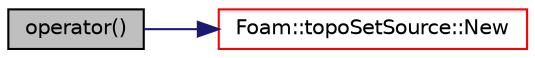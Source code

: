 digraph "operator()"
{
  bgcolor="transparent";
  edge [fontname="Helvetica",fontsize="10",labelfontname="Helvetica",labelfontsize="10"];
  node [fontname="Helvetica",fontsize="10",shape=record];
  rankdir="LR";
  Node1 [label="operator()",height=0.2,width=0.4,color="black", fillcolor="grey75", style="filled", fontcolor="black"];
  Node1 -> Node2 [color="midnightblue",fontsize="10",style="solid",fontname="Helvetica"];
  Node2 [label="Foam::topoSetSource::New",height=0.2,width=0.4,color="red",URL="$a02714.html#ac8551e9595c7e41ae6148ee4d893c105",tooltip="Return a reference to the selected topoSetSource. "];
}

